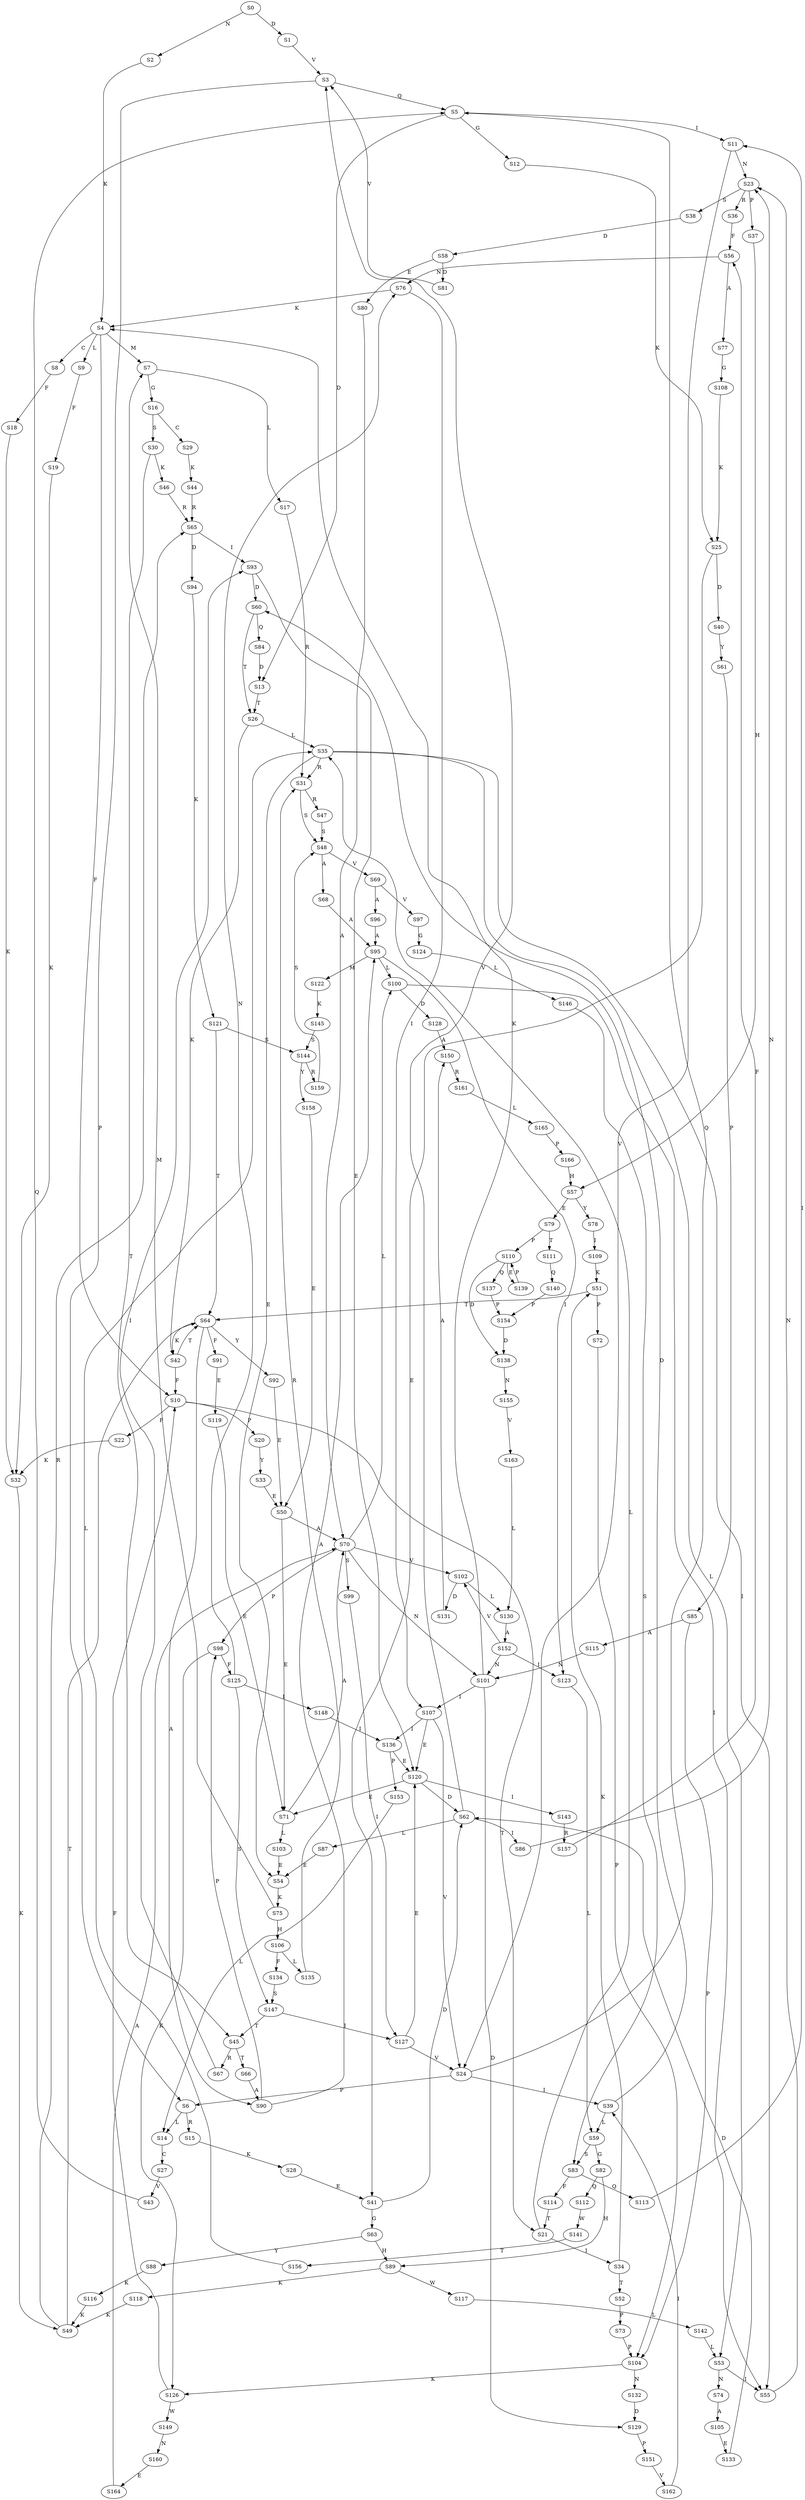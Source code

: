 strict digraph  {
	S0 -> S1 [ label = D ];
	S0 -> S2 [ label = N ];
	S1 -> S3 [ label = V ];
	S2 -> S4 [ label = K ];
	S3 -> S5 [ label = Q ];
	S3 -> S6 [ label = P ];
	S4 -> S7 [ label = M ];
	S4 -> S8 [ label = C ];
	S4 -> S9 [ label = L ];
	S4 -> S10 [ label = F ];
	S5 -> S11 [ label = I ];
	S5 -> S12 [ label = G ];
	S5 -> S13 [ label = D ];
	S6 -> S14 [ label = L ];
	S6 -> S15 [ label = R ];
	S7 -> S16 [ label = G ];
	S7 -> S17 [ label = L ];
	S8 -> S18 [ label = F ];
	S9 -> S19 [ label = F ];
	S10 -> S20 [ label = P ];
	S10 -> S21 [ label = T ];
	S10 -> S22 [ label = F ];
	S11 -> S23 [ label = N ];
	S11 -> S24 [ label = V ];
	S12 -> S25 [ label = K ];
	S13 -> S26 [ label = T ];
	S14 -> S27 [ label = C ];
	S15 -> S28 [ label = K ];
	S16 -> S29 [ label = C ];
	S16 -> S30 [ label = S ];
	S17 -> S31 [ label = R ];
	S18 -> S32 [ label = K ];
	S19 -> S32 [ label = K ];
	S20 -> S33 [ label = Y ];
	S21 -> S34 [ label = I ];
	S21 -> S35 [ label = L ];
	S22 -> S32 [ label = K ];
	S23 -> S36 [ label = R ];
	S23 -> S37 [ label = P ];
	S23 -> S38 [ label = S ];
	S24 -> S6 [ label = P ];
	S24 -> S5 [ label = Q ];
	S24 -> S39 [ label = I ];
	S25 -> S40 [ label = D ];
	S25 -> S41 [ label = E ];
	S26 -> S42 [ label = K ];
	S26 -> S35 [ label = L ];
	S27 -> S43 [ label = V ];
	S28 -> S41 [ label = E ];
	S29 -> S44 [ label = K ];
	S30 -> S45 [ label = T ];
	S30 -> S46 [ label = K ];
	S31 -> S47 [ label = R ];
	S31 -> S48 [ label = S ];
	S32 -> S49 [ label = K ];
	S33 -> S50 [ label = E ];
	S34 -> S51 [ label = K ];
	S34 -> S52 [ label = T ];
	S35 -> S53 [ label = L ];
	S35 -> S54 [ label = E ];
	S35 -> S31 [ label = R ];
	S35 -> S55 [ label = I ];
	S36 -> S56 [ label = F ];
	S37 -> S57 [ label = H ];
	S38 -> S58 [ label = D ];
	S39 -> S59 [ label = L ];
	S39 -> S60 [ label = D ];
	S40 -> S61 [ label = Y ];
	S41 -> S62 [ label = D ];
	S41 -> S63 [ label = G ];
	S42 -> S10 [ label = F ];
	S42 -> S64 [ label = T ];
	S43 -> S5 [ label = Q ];
	S44 -> S65 [ label = R ];
	S45 -> S66 [ label = T ];
	S45 -> S67 [ label = R ];
	S46 -> S65 [ label = R ];
	S47 -> S48 [ label = S ];
	S48 -> S68 [ label = A ];
	S48 -> S69 [ label = V ];
	S49 -> S65 [ label = R ];
	S49 -> S64 [ label = T ];
	S50 -> S70 [ label = A ];
	S50 -> S71 [ label = E ];
	S51 -> S72 [ label = P ];
	S51 -> S64 [ label = T ];
	S52 -> S73 [ label = P ];
	S53 -> S74 [ label = N ];
	S53 -> S55 [ label = I ];
	S54 -> S75 [ label = K ];
	S55 -> S23 [ label = N ];
	S56 -> S76 [ label = N ];
	S56 -> S77 [ label = A ];
	S57 -> S78 [ label = Y ];
	S57 -> S79 [ label = E ];
	S58 -> S80 [ label = E ];
	S58 -> S81 [ label = D ];
	S59 -> S82 [ label = G ];
	S59 -> S83 [ label = S ];
	S60 -> S26 [ label = T ];
	S60 -> S84 [ label = Q ];
	S61 -> S85 [ label = P ];
	S62 -> S3 [ label = V ];
	S62 -> S86 [ label = I ];
	S62 -> S87 [ label = L ];
	S63 -> S88 [ label = Y ];
	S63 -> S89 [ label = H ];
	S64 -> S42 [ label = K ];
	S64 -> S90 [ label = A ];
	S64 -> S91 [ label = F ];
	S64 -> S92 [ label = Y ];
	S65 -> S93 [ label = I ];
	S65 -> S94 [ label = D ];
	S66 -> S90 [ label = A ];
	S67 -> S93 [ label = I ];
	S68 -> S95 [ label = A ];
	S69 -> S96 [ label = A ];
	S69 -> S97 [ label = V ];
	S70 -> S98 [ label = P ];
	S70 -> S99 [ label = S ];
	S70 -> S100 [ label = L ];
	S70 -> S101 [ label = N ];
	S70 -> S102 [ label = V ];
	S71 -> S103 [ label = L ];
	S71 -> S70 [ label = A ];
	S72 -> S104 [ label = P ];
	S73 -> S104 [ label = P ];
	S74 -> S105 [ label = A ];
	S75 -> S7 [ label = M ];
	S75 -> S106 [ label = H ];
	S76 -> S4 [ label = K ];
	S76 -> S107 [ label = I ];
	S77 -> S108 [ label = G ];
	S78 -> S109 [ label = I ];
	S79 -> S110 [ label = P ];
	S79 -> S111 [ label = T ];
	S80 -> S70 [ label = A ];
	S81 -> S3 [ label = V ];
	S82 -> S112 [ label = Q ];
	S82 -> S89 [ label = H ];
	S83 -> S113 [ label = Q ];
	S83 -> S114 [ label = F ];
	S84 -> S13 [ label = D ];
	S85 -> S104 [ label = P ];
	S85 -> S115 [ label = A ];
	S86 -> S23 [ label = N ];
	S87 -> S54 [ label = E ];
	S88 -> S116 [ label = K ];
	S89 -> S117 [ label = W ];
	S89 -> S118 [ label = K ];
	S90 -> S98 [ label = P ];
	S90 -> S95 [ label = A ];
	S91 -> S119 [ label = E ];
	S92 -> S50 [ label = E ];
	S93 -> S120 [ label = E ];
	S93 -> S60 [ label = D ];
	S94 -> S121 [ label = K ];
	S95 -> S122 [ label = M ];
	S95 -> S100 [ label = L ];
	S95 -> S123 [ label = I ];
	S96 -> S95 [ label = A ];
	S97 -> S124 [ label = G ];
	S98 -> S125 [ label = F ];
	S98 -> S126 [ label = K ];
	S99 -> S127 [ label = I ];
	S100 -> S128 [ label = D ];
	S100 -> S55 [ label = I ];
	S101 -> S4 [ label = K ];
	S101 -> S129 [ label = D ];
	S101 -> S107 [ label = I ];
	S102 -> S130 [ label = L ];
	S102 -> S131 [ label = D ];
	S103 -> S54 [ label = E ];
	S104 -> S132 [ label = N ];
	S104 -> S126 [ label = K ];
	S105 -> S133 [ label = E ];
	S106 -> S134 [ label = F ];
	S106 -> S135 [ label = L ];
	S107 -> S120 [ label = E ];
	S107 -> S136 [ label = I ];
	S107 -> S24 [ label = V ];
	S108 -> S25 [ label = K ];
	S109 -> S51 [ label = K ];
	S110 -> S137 [ label = Q ];
	S110 -> S138 [ label = D ];
	S110 -> S139 [ label = E ];
	S111 -> S140 [ label = Q ];
	S112 -> S141 [ label = W ];
	S113 -> S11 [ label = I ];
	S114 -> S21 [ label = T ];
	S115 -> S101 [ label = N ];
	S116 -> S49 [ label = K ];
	S117 -> S142 [ label = L ];
	S118 -> S49 [ label = K ];
	S119 -> S71 [ label = E ];
	S120 -> S71 [ label = E ];
	S120 -> S143 [ label = I ];
	S120 -> S62 [ label = D ];
	S121 -> S144 [ label = S ];
	S121 -> S64 [ label = T ];
	S122 -> S145 [ label = K ];
	S123 -> S59 [ label = L ];
	S124 -> S146 [ label = L ];
	S125 -> S76 [ label = N ];
	S125 -> S147 [ label = S ];
	S125 -> S148 [ label = I ];
	S126 -> S10 [ label = F ];
	S126 -> S149 [ label = W ];
	S127 -> S24 [ label = V ];
	S127 -> S120 [ label = E ];
	S128 -> S150 [ label = A ];
	S129 -> S151 [ label = P ];
	S130 -> S152 [ label = A ];
	S131 -> S150 [ label = A ];
	S132 -> S129 [ label = D ];
	S133 -> S62 [ label = D ];
	S134 -> S147 [ label = S ];
	S135 -> S31 [ label = R ];
	S136 -> S153 [ label = P ];
	S136 -> S120 [ label = E ];
	S137 -> S154 [ label = P ];
	S138 -> S155 [ label = N ];
	S139 -> S110 [ label = P ];
	S140 -> S154 [ label = P ];
	S141 -> S156 [ label = T ];
	S142 -> S53 [ label = L ];
	S143 -> S157 [ label = R ];
	S144 -> S158 [ label = Y ];
	S144 -> S159 [ label = R ];
	S145 -> S144 [ label = S ];
	S146 -> S83 [ label = S ];
	S147 -> S127 [ label = I ];
	S147 -> S45 [ label = T ];
	S148 -> S136 [ label = I ];
	S149 -> S160 [ label = N ];
	S150 -> S161 [ label = R ];
	S151 -> S162 [ label = V ];
	S152 -> S123 [ label = I ];
	S152 -> S101 [ label = N ];
	S152 -> S102 [ label = V ];
	S153 -> S14 [ label = L ];
	S154 -> S138 [ label = D ];
	S155 -> S163 [ label = V ];
	S156 -> S35 [ label = L ];
	S157 -> S56 [ label = F ];
	S158 -> S50 [ label = E ];
	S159 -> S48 [ label = S ];
	S160 -> S164 [ label = E ];
	S161 -> S165 [ label = L ];
	S162 -> S39 [ label = I ];
	S163 -> S130 [ label = L ];
	S164 -> S70 [ label = A ];
	S165 -> S166 [ label = P ];
	S166 -> S57 [ label = H ];
}
